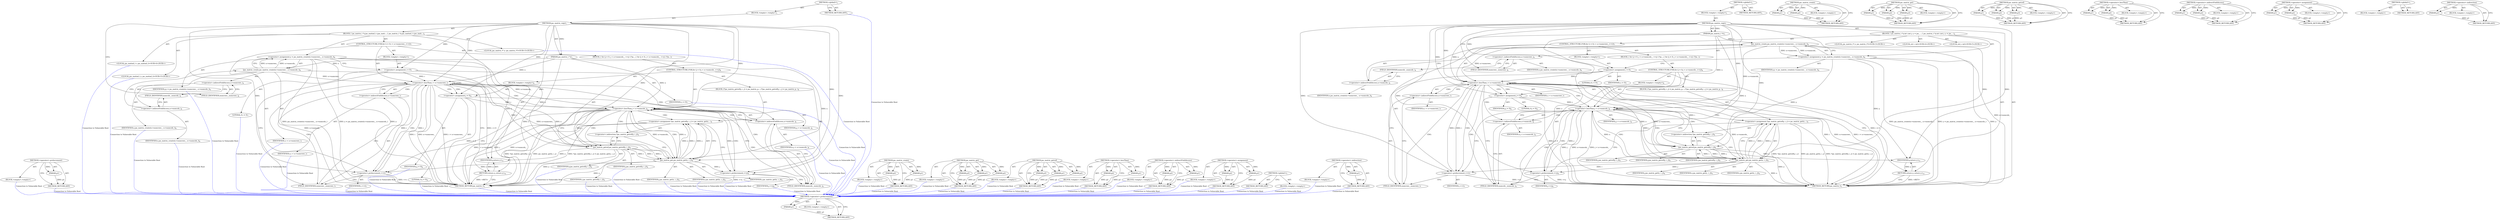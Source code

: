 digraph "&lt;operator&gt;.indirection" {
vulnerable_102 [label=<(METHOD,&lt;operator&gt;.preIncrement)>];
vulnerable_103 [label=<(PARAM,p1)>];
vulnerable_104 [label=<(BLOCK,&lt;empty&gt;,&lt;empty&gt;)>];
vulnerable_105 [label=<(METHOD_RETURN,ANY)>];
vulnerable_6 [label=<(METHOD,&lt;global&gt;)<SUB>1</SUB>>];
vulnerable_7 [label=<(BLOCK,&lt;empty&gt;,&lt;empty&gt;)<SUB>1</SUB>>];
vulnerable_8 [label=<(METHOD,jas_matrix_copy)<SUB>1</SUB>>];
vulnerable_9 [label=<(PARAM,jas_matrix_t *x)<SUB>1</SUB>>];
vulnerable_10 [label=<(BLOCK,{
 	jas_matrix_t *y;
	int i;
	int j;
 	y = jas_...,{
 	jas_matrix_t *y;
	int i;
	int j;
 	y = jas_...)<SUB>2</SUB>>];
vulnerable_11 [label="<(LOCAL,jas_matrix_t* y: jas_matrix_t*)<SUB>3</SUB>>"];
vulnerable_12 [label="<(LOCAL,int i: int)<SUB>4</SUB>>"];
vulnerable_13 [label="<(LOCAL,int j: int)<SUB>5</SUB>>"];
vulnerable_14 [label=<(&lt;operator&gt;.assignment,y = jas_matrix_create(x-&gt;numrows_, x-&gt;numcols_))<SUB>6</SUB>>];
vulnerable_15 [label=<(IDENTIFIER,y,y = jas_matrix_create(x-&gt;numrows_, x-&gt;numcols_))<SUB>6</SUB>>];
vulnerable_16 [label=<(jas_matrix_create,jas_matrix_create(x-&gt;numrows_, x-&gt;numcols_))<SUB>6</SUB>>];
vulnerable_17 [label=<(&lt;operator&gt;.indirectFieldAccess,x-&gt;numrows_)<SUB>6</SUB>>];
vulnerable_18 [label=<(IDENTIFIER,x,jas_matrix_create(x-&gt;numrows_, x-&gt;numcols_))<SUB>6</SUB>>];
vulnerable_19 [label=<(FIELD_IDENTIFIER,numrows_,numrows_)<SUB>6</SUB>>];
vulnerable_20 [label=<(&lt;operator&gt;.indirectFieldAccess,x-&gt;numcols_)<SUB>6</SUB>>];
vulnerable_21 [label=<(IDENTIFIER,x,jas_matrix_create(x-&gt;numrows_, x-&gt;numcols_))<SUB>6</SUB>>];
vulnerable_22 [label=<(FIELD_IDENTIFIER,numcols_,numcols_)<SUB>6</SUB>>];
vulnerable_23 [label=<(CONTROL_STRUCTURE,FOR,for (i = 0;i &lt; x-&gt;numrows_;++i))<SUB>7</SUB>>];
vulnerable_24 [label=<(BLOCK,&lt;empty&gt;,&lt;empty&gt;)<SUB>7</SUB>>];
vulnerable_25 [label=<(&lt;operator&gt;.assignment,i = 0)<SUB>7</SUB>>];
vulnerable_26 [label=<(IDENTIFIER,i,i = 0)<SUB>7</SUB>>];
vulnerable_27 [label=<(LITERAL,0,i = 0)<SUB>7</SUB>>];
vulnerable_28 [label=<(&lt;operator&gt;.lessThan,i &lt; x-&gt;numrows_)<SUB>7</SUB>>];
vulnerable_29 [label=<(IDENTIFIER,i,i &lt; x-&gt;numrows_)<SUB>7</SUB>>];
vulnerable_30 [label=<(&lt;operator&gt;.indirectFieldAccess,x-&gt;numrows_)<SUB>7</SUB>>];
vulnerable_31 [label=<(IDENTIFIER,x,i &lt; x-&gt;numrows_)<SUB>7</SUB>>];
vulnerable_32 [label=<(FIELD_IDENTIFIER,numrows_,numrows_)<SUB>7</SUB>>];
vulnerable_33 [label=<(&lt;operator&gt;.preIncrement,++i)<SUB>7</SUB>>];
vulnerable_34 [label=<(IDENTIFIER,i,++i)<SUB>7</SUB>>];
vulnerable_35 [label=<(BLOCK,{
 		for (j = 0; j &lt; x-&gt;numcols_; ++j) {
			*ja...,{
 		for (j = 0; j &lt; x-&gt;numcols_; ++j) {
			*ja...)<SUB>7</SUB>>];
vulnerable_36 [label=<(CONTROL_STRUCTURE,FOR,for (j = 0;j &lt; x-&gt;numcols_;++j))<SUB>8</SUB>>];
vulnerable_37 [label=<(BLOCK,&lt;empty&gt;,&lt;empty&gt;)<SUB>8</SUB>>];
vulnerable_38 [label=<(&lt;operator&gt;.assignment,j = 0)<SUB>8</SUB>>];
vulnerable_39 [label=<(IDENTIFIER,j,j = 0)<SUB>8</SUB>>];
vulnerable_40 [label=<(LITERAL,0,j = 0)<SUB>8</SUB>>];
vulnerable_41 [label=<(&lt;operator&gt;.lessThan,j &lt; x-&gt;numcols_)<SUB>8</SUB>>];
vulnerable_42 [label=<(IDENTIFIER,j,j &lt; x-&gt;numcols_)<SUB>8</SUB>>];
vulnerable_43 [label=<(&lt;operator&gt;.indirectFieldAccess,x-&gt;numcols_)<SUB>8</SUB>>];
vulnerable_44 [label=<(IDENTIFIER,x,j &lt; x-&gt;numcols_)<SUB>8</SUB>>];
vulnerable_45 [label=<(FIELD_IDENTIFIER,numcols_,numcols_)<SUB>8</SUB>>];
vulnerable_46 [label=<(&lt;operator&gt;.preIncrement,++j)<SUB>8</SUB>>];
vulnerable_47 [label=<(IDENTIFIER,j,++j)<SUB>8</SUB>>];
vulnerable_48 [label=<(BLOCK,{
			*jas_matrix_getref(y, i, j) = jas_matrix_g...,{
			*jas_matrix_getref(y, i, j) = jas_matrix_g...)<SUB>8</SUB>>];
vulnerable_49 [label=<(&lt;operator&gt;.assignment,*jas_matrix_getref(y, i, j) = jas_matrix_get(x,...)<SUB>9</SUB>>];
vulnerable_50 [label=<(&lt;operator&gt;.indirection,*jas_matrix_getref(y, i, j))<SUB>9</SUB>>];
vulnerable_51 [label=<(jas_matrix_getref,jas_matrix_getref(y, i, j))<SUB>9</SUB>>];
vulnerable_52 [label=<(IDENTIFIER,y,jas_matrix_getref(y, i, j))<SUB>9</SUB>>];
vulnerable_53 [label=<(IDENTIFIER,i,jas_matrix_getref(y, i, j))<SUB>9</SUB>>];
vulnerable_54 [label=<(IDENTIFIER,j,jas_matrix_getref(y, i, j))<SUB>9</SUB>>];
vulnerable_55 [label=<(jas_matrix_get,jas_matrix_get(x, i, j))<SUB>9</SUB>>];
vulnerable_56 [label=<(IDENTIFIER,x,jas_matrix_get(x, i, j))<SUB>9</SUB>>];
vulnerable_57 [label=<(IDENTIFIER,i,jas_matrix_get(x, i, j))<SUB>9</SUB>>];
vulnerable_58 [label=<(IDENTIFIER,j,jas_matrix_get(x, i, j))<SUB>9</SUB>>];
vulnerable_59 [label=<(RETURN,return y;,return y;)<SUB>12</SUB>>];
vulnerable_60 [label=<(IDENTIFIER,y,return y;)<SUB>12</SUB>>];
vulnerable_61 [label=<(METHOD_RETURN,jas_matrix_t)<SUB>1</SUB>>];
vulnerable_63 [label=<(METHOD_RETURN,ANY)<SUB>1</SUB>>];
vulnerable_87 [label=<(METHOD,jas_matrix_create)>];
vulnerable_88 [label=<(PARAM,p1)>];
vulnerable_89 [label=<(PARAM,p2)>];
vulnerable_90 [label=<(BLOCK,&lt;empty&gt;,&lt;empty&gt;)>];
vulnerable_91 [label=<(METHOD_RETURN,ANY)>];
vulnerable_116 [label=<(METHOD,jas_matrix_get)>];
vulnerable_117 [label=<(PARAM,p1)>];
vulnerable_118 [label=<(PARAM,p2)>];
vulnerable_119 [label=<(PARAM,p3)>];
vulnerable_120 [label=<(BLOCK,&lt;empty&gt;,&lt;empty&gt;)>];
vulnerable_121 [label=<(METHOD_RETURN,ANY)>];
vulnerable_110 [label=<(METHOD,jas_matrix_getref)>];
vulnerable_111 [label=<(PARAM,p1)>];
vulnerable_112 [label=<(PARAM,p2)>];
vulnerable_113 [label=<(PARAM,p3)>];
vulnerable_114 [label=<(BLOCK,&lt;empty&gt;,&lt;empty&gt;)>];
vulnerable_115 [label=<(METHOD_RETURN,ANY)>];
vulnerable_97 [label=<(METHOD,&lt;operator&gt;.lessThan)>];
vulnerable_98 [label=<(PARAM,p1)>];
vulnerable_99 [label=<(PARAM,p2)>];
vulnerable_100 [label=<(BLOCK,&lt;empty&gt;,&lt;empty&gt;)>];
vulnerable_101 [label=<(METHOD_RETURN,ANY)>];
vulnerable_92 [label=<(METHOD,&lt;operator&gt;.indirectFieldAccess)>];
vulnerable_93 [label=<(PARAM,p1)>];
vulnerable_94 [label=<(PARAM,p2)>];
vulnerable_95 [label=<(BLOCK,&lt;empty&gt;,&lt;empty&gt;)>];
vulnerable_96 [label=<(METHOD_RETURN,ANY)>];
vulnerable_82 [label=<(METHOD,&lt;operator&gt;.assignment)>];
vulnerable_83 [label=<(PARAM,p1)>];
vulnerable_84 [label=<(PARAM,p2)>];
vulnerable_85 [label=<(BLOCK,&lt;empty&gt;,&lt;empty&gt;)>];
vulnerable_86 [label=<(METHOD_RETURN,ANY)>];
vulnerable_76 [label=<(METHOD,&lt;global&gt;)<SUB>1</SUB>>];
vulnerable_77 [label=<(BLOCK,&lt;empty&gt;,&lt;empty&gt;)>];
vulnerable_78 [label=<(METHOD_RETURN,ANY)>];
vulnerable_106 [label=<(METHOD,&lt;operator&gt;.indirection)>];
vulnerable_107 [label=<(PARAM,p1)>];
vulnerable_108 [label=<(BLOCK,&lt;empty&gt;,&lt;empty&gt;)>];
vulnerable_109 [label=<(METHOD_RETURN,ANY)>];
fixed_104 [label=<(METHOD,&lt;operator&gt;.preIncrement)>];
fixed_105 [label=<(PARAM,p1)>];
fixed_106 [label=<(BLOCK,&lt;empty&gt;,&lt;empty&gt;)>];
fixed_107 [label=<(METHOD_RETURN,ANY)>];
fixed_6 [label=<(METHOD,&lt;global&gt;)<SUB>1</SUB>>];
fixed_7 [label=<(BLOCK,&lt;empty&gt;,&lt;empty&gt;)<SUB>1</SUB>>];
fixed_8 [label=<(METHOD,jas_matrix_copy)<SUB>1</SUB>>];
fixed_9 [label=<(PARAM,jas_matrix_t *x)<SUB>1</SUB>>];
fixed_10 [label=<(BLOCK,{
 	jas_matrix_t *y;
	jas_matind_t i;
	jas_mati...,{
 	jas_matrix_t *y;
	jas_matind_t i;
	jas_mati...)<SUB>2</SUB>>];
fixed_11 [label="<(LOCAL,jas_matrix_t* y: jas_matrix_t*)<SUB>3</SUB>>"];
fixed_12 [label="<(LOCAL,jas_matind_t i: jas_matind_t)<SUB>4</SUB>>"];
fixed_13 [label="<(LOCAL,jas_matind_t j: jas_matind_t)<SUB>5</SUB>>"];
fixed_14 [label=<(&lt;operator&gt;.assignment,y = jas_matrix_create(x-&gt;numrows_, x-&gt;numcols_))<SUB>6</SUB>>];
fixed_15 [label=<(IDENTIFIER,y,y = jas_matrix_create(x-&gt;numrows_, x-&gt;numcols_))<SUB>6</SUB>>];
fixed_16 [label=<(jas_matrix_create,jas_matrix_create(x-&gt;numrows_, x-&gt;numcols_))<SUB>6</SUB>>];
fixed_17 [label=<(&lt;operator&gt;.indirectFieldAccess,x-&gt;numrows_)<SUB>6</SUB>>];
fixed_18 [label=<(IDENTIFIER,x,jas_matrix_create(x-&gt;numrows_, x-&gt;numcols_))<SUB>6</SUB>>];
fixed_19 [label=<(FIELD_IDENTIFIER,numrows_,numrows_)<SUB>6</SUB>>];
fixed_20 [label=<(&lt;operator&gt;.indirectFieldAccess,x-&gt;numcols_)<SUB>6</SUB>>];
fixed_21 [label=<(IDENTIFIER,x,jas_matrix_create(x-&gt;numrows_, x-&gt;numcols_))<SUB>6</SUB>>];
fixed_22 [label=<(FIELD_IDENTIFIER,numcols_,numcols_)<SUB>6</SUB>>];
fixed_23 [label=<(CONTROL_STRUCTURE,FOR,for (i = 0;i &lt; x-&gt;numrows_;++i))<SUB>7</SUB>>];
fixed_24 [label=<(BLOCK,&lt;empty&gt;,&lt;empty&gt;)<SUB>7</SUB>>];
fixed_25 [label=<(&lt;operator&gt;.assignment,i = 0)<SUB>7</SUB>>];
fixed_26 [label=<(IDENTIFIER,i,i = 0)<SUB>7</SUB>>];
fixed_27 [label=<(LITERAL,0,i = 0)<SUB>7</SUB>>];
fixed_28 [label=<(&lt;operator&gt;.lessThan,i &lt; x-&gt;numrows_)<SUB>7</SUB>>];
fixed_29 [label=<(IDENTIFIER,i,i &lt; x-&gt;numrows_)<SUB>7</SUB>>];
fixed_30 [label=<(&lt;operator&gt;.indirectFieldAccess,x-&gt;numrows_)<SUB>7</SUB>>];
fixed_31 [label=<(IDENTIFIER,x,i &lt; x-&gt;numrows_)<SUB>7</SUB>>];
fixed_32 [label=<(FIELD_IDENTIFIER,numrows_,numrows_)<SUB>7</SUB>>];
fixed_33 [label=<(&lt;operator&gt;.preIncrement,++i)<SUB>7</SUB>>];
fixed_34 [label=<(IDENTIFIER,i,++i)<SUB>7</SUB>>];
fixed_35 [label=<(BLOCK,{
 		for (j = 0; j &lt; x-&gt;numcols_; ++j) {
			*ja...,{
 		for (j = 0; j &lt; x-&gt;numcols_; ++j) {
			*ja...)<SUB>7</SUB>>];
fixed_36 [label=<(CONTROL_STRUCTURE,FOR,for (j = 0;j &lt; x-&gt;numcols_;++j))<SUB>8</SUB>>];
fixed_37 [label=<(BLOCK,&lt;empty&gt;,&lt;empty&gt;)<SUB>8</SUB>>];
fixed_38 [label=<(&lt;operator&gt;.assignment,j = 0)<SUB>8</SUB>>];
fixed_39 [label=<(IDENTIFIER,j,j = 0)<SUB>8</SUB>>];
fixed_40 [label=<(LITERAL,0,j = 0)<SUB>8</SUB>>];
fixed_41 [label=<(&lt;operator&gt;.lessThan,j &lt; x-&gt;numcols_)<SUB>8</SUB>>];
fixed_42 [label=<(IDENTIFIER,j,j &lt; x-&gt;numcols_)<SUB>8</SUB>>];
fixed_43 [label=<(&lt;operator&gt;.indirectFieldAccess,x-&gt;numcols_)<SUB>8</SUB>>];
fixed_44 [label=<(IDENTIFIER,x,j &lt; x-&gt;numcols_)<SUB>8</SUB>>];
fixed_45 [label=<(FIELD_IDENTIFIER,numcols_,numcols_)<SUB>8</SUB>>];
fixed_46 [label=<(&lt;operator&gt;.preIncrement,++j)<SUB>8</SUB>>];
fixed_47 [label=<(IDENTIFIER,j,++j)<SUB>8</SUB>>];
fixed_48 [label=<(BLOCK,{
			*jas_matrix_getref(y, i, j) = jas_matrix_g...,{
			*jas_matrix_getref(y, i, j) = jas_matrix_g...)<SUB>8</SUB>>];
fixed_49 [label=<(&lt;operator&gt;.assignment,*jas_matrix_getref(y, i, j) = jas_matrix_get(x,...)<SUB>9</SUB>>];
fixed_50 [label=<(&lt;operator&gt;.indirection,*jas_matrix_getref(y, i, j))<SUB>9</SUB>>];
fixed_51 [label=<(jas_matrix_getref,jas_matrix_getref(y, i, j))<SUB>9</SUB>>];
fixed_52 [label=<(IDENTIFIER,y,jas_matrix_getref(y, i, j))<SUB>9</SUB>>];
fixed_53 [label=<(IDENTIFIER,i,jas_matrix_getref(y, i, j))<SUB>9</SUB>>];
fixed_54 [label=<(IDENTIFIER,j,jas_matrix_getref(y, i, j))<SUB>9</SUB>>];
fixed_55 [label=<(jas_matrix_get,jas_matrix_get(x, i, j))<SUB>9</SUB>>];
fixed_56 [label=<(IDENTIFIER,x,jas_matrix_get(x, i, j))<SUB>9</SUB>>];
fixed_57 [label=<(IDENTIFIER,i,jas_matrix_get(x, i, j))<SUB>9</SUB>>];
fixed_58 [label=<(IDENTIFIER,j,jas_matrix_get(x, i, j))<SUB>9</SUB>>];
fixed_59 [label=<(RETURN,return y;,return y;)<SUB>12</SUB>>];
fixed_60 [label=<(IDENTIFIER,y,return y;)<SUB>12</SUB>>];
fixed_61 [label=<(METHOD_RETURN,jas_matrix_t)<SUB>1</SUB>>];
fixed_63 [label=<(METHOD_RETURN,ANY)<SUB>1</SUB>>];
fixed_89 [label=<(METHOD,jas_matrix_create)>];
fixed_90 [label=<(PARAM,p1)>];
fixed_91 [label=<(PARAM,p2)>];
fixed_92 [label=<(BLOCK,&lt;empty&gt;,&lt;empty&gt;)>];
fixed_93 [label=<(METHOD_RETURN,ANY)>];
fixed_118 [label=<(METHOD,jas_matrix_get)>];
fixed_119 [label=<(PARAM,p1)>];
fixed_120 [label=<(PARAM,p2)>];
fixed_121 [label=<(PARAM,p3)>];
fixed_122 [label=<(BLOCK,&lt;empty&gt;,&lt;empty&gt;)>];
fixed_123 [label=<(METHOD_RETURN,ANY)>];
fixed_112 [label=<(METHOD,jas_matrix_getref)>];
fixed_113 [label=<(PARAM,p1)>];
fixed_114 [label=<(PARAM,p2)>];
fixed_115 [label=<(PARAM,p3)>];
fixed_116 [label=<(BLOCK,&lt;empty&gt;,&lt;empty&gt;)>];
fixed_117 [label=<(METHOD_RETURN,ANY)>];
fixed_99 [label=<(METHOD,&lt;operator&gt;.lessThan)>];
fixed_100 [label=<(PARAM,p1)>];
fixed_101 [label=<(PARAM,p2)>];
fixed_102 [label=<(BLOCK,&lt;empty&gt;,&lt;empty&gt;)>];
fixed_103 [label=<(METHOD_RETURN,ANY)>];
fixed_94 [label=<(METHOD,&lt;operator&gt;.indirectFieldAccess)>];
fixed_95 [label=<(PARAM,p1)>];
fixed_96 [label=<(PARAM,p2)>];
fixed_97 [label=<(BLOCK,&lt;empty&gt;,&lt;empty&gt;)>];
fixed_98 [label=<(METHOD_RETURN,ANY)>];
fixed_84 [label=<(METHOD,&lt;operator&gt;.assignment)>];
fixed_85 [label=<(PARAM,p1)>];
fixed_86 [label=<(PARAM,p2)>];
fixed_87 [label=<(BLOCK,&lt;empty&gt;,&lt;empty&gt;)>];
fixed_88 [label=<(METHOD_RETURN,ANY)>];
fixed_78 [label=<(METHOD,&lt;global&gt;)<SUB>1</SUB>>];
fixed_79 [label=<(BLOCK,&lt;empty&gt;,&lt;empty&gt;)>];
fixed_80 [label=<(METHOD_RETURN,ANY)>];
fixed_108 [label=<(METHOD,&lt;operator&gt;.indirection)>];
fixed_109 [label=<(PARAM,p1)>];
fixed_110 [label=<(BLOCK,&lt;empty&gt;,&lt;empty&gt;)>];
fixed_111 [label=<(METHOD_RETURN,ANY)>];
vulnerable_102 -> vulnerable_103  [key=0, label="AST: "];
vulnerable_102 -> vulnerable_103  [key=1, label="DDG: "];
vulnerable_102 -> vulnerable_104  [key=0, label="AST: "];
vulnerable_102 -> vulnerable_105  [key=0, label="AST: "];
vulnerable_102 -> vulnerable_105  [key=1, label="CFG: "];
vulnerable_103 -> vulnerable_105  [key=0, label="DDG: p1"];
vulnerable_6 -> vulnerable_7  [key=0, label="AST: "];
vulnerable_6 -> vulnerable_63  [key=0, label="AST: "];
vulnerable_6 -> vulnerable_63  [key=1, label="CFG: "];
vulnerable_7 -> vulnerable_8  [key=0, label="AST: "];
vulnerable_8 -> vulnerable_9  [key=0, label="AST: "];
vulnerable_8 -> vulnerable_9  [key=1, label="DDG: "];
vulnerable_8 -> vulnerable_10  [key=0, label="AST: "];
vulnerable_8 -> vulnerable_61  [key=0, label="AST: "];
vulnerable_8 -> vulnerable_19  [key=0, label="CFG: "];
vulnerable_8 -> vulnerable_60  [key=0, label="DDG: "];
vulnerable_8 -> vulnerable_25  [key=0, label="DDG: "];
vulnerable_8 -> vulnerable_28  [key=0, label="DDG: "];
vulnerable_8 -> vulnerable_33  [key=0, label="DDG: "];
vulnerable_8 -> vulnerable_38  [key=0, label="DDG: "];
vulnerable_8 -> vulnerable_41  [key=0, label="DDG: "];
vulnerable_8 -> vulnerable_46  [key=0, label="DDG: "];
vulnerable_8 -> vulnerable_55  [key=0, label="DDG: "];
vulnerable_8 -> vulnerable_51  [key=0, label="DDG: "];
vulnerable_9 -> vulnerable_61  [key=0, label="DDG: x"];
vulnerable_9 -> vulnerable_16  [key=0, label="DDG: x"];
vulnerable_9 -> vulnerable_28  [key=0, label="DDG: x"];
vulnerable_9 -> vulnerable_41  [key=0, label="DDG: x"];
vulnerable_9 -> vulnerable_55  [key=0, label="DDG: x"];
vulnerable_10 -> vulnerable_11  [key=0, label="AST: "];
vulnerable_10 -> vulnerable_12  [key=0, label="AST: "];
vulnerable_10 -> vulnerable_13  [key=0, label="AST: "];
vulnerable_10 -> vulnerable_14  [key=0, label="AST: "];
vulnerable_10 -> vulnerable_23  [key=0, label="AST: "];
vulnerable_10 -> vulnerable_59  [key=0, label="AST: "];
vulnerable_14 -> vulnerable_15  [key=0, label="AST: "];
vulnerable_14 -> vulnerable_16  [key=0, label="AST: "];
vulnerable_14 -> vulnerable_25  [key=0, label="CFG: "];
vulnerable_14 -> vulnerable_61  [key=0, label="DDG: y"];
vulnerable_14 -> vulnerable_61  [key=1, label="DDG: jas_matrix_create(x-&gt;numrows_, x-&gt;numcols_)"];
vulnerable_14 -> vulnerable_61  [key=2, label="DDG: y = jas_matrix_create(x-&gt;numrows_, x-&gt;numcols_)"];
vulnerable_14 -> vulnerable_60  [key=0, label="DDG: y"];
vulnerable_14 -> vulnerable_51  [key=0, label="DDG: y"];
vulnerable_16 -> vulnerable_17  [key=0, label="AST: "];
vulnerable_16 -> vulnerable_20  [key=0, label="AST: "];
vulnerable_16 -> vulnerable_14  [key=0, label="CFG: "];
vulnerable_16 -> vulnerable_14  [key=1, label="DDG: x-&gt;numrows_"];
vulnerable_16 -> vulnerable_14  [key=2, label="DDG: x-&gt;numcols_"];
vulnerable_16 -> vulnerable_61  [key=0, label="DDG: x-&gt;numcols_"];
vulnerable_16 -> vulnerable_28  [key=0, label="DDG: x-&gt;numrows_"];
vulnerable_16 -> vulnerable_41  [key=0, label="DDG: x-&gt;numcols_"];
vulnerable_17 -> vulnerable_18  [key=0, label="AST: "];
vulnerable_17 -> vulnerable_19  [key=0, label="AST: "];
vulnerable_17 -> vulnerable_22  [key=0, label="CFG: "];
vulnerable_19 -> vulnerable_17  [key=0, label="CFG: "];
vulnerable_20 -> vulnerable_21  [key=0, label="AST: "];
vulnerable_20 -> vulnerable_22  [key=0, label="AST: "];
vulnerable_20 -> vulnerable_16  [key=0, label="CFG: "];
vulnerable_22 -> vulnerable_20  [key=0, label="CFG: "];
vulnerable_23 -> vulnerable_24  [key=0, label="AST: "];
vulnerable_23 -> vulnerable_28  [key=0, label="AST: "];
vulnerable_23 -> vulnerable_33  [key=0, label="AST: "];
vulnerable_23 -> vulnerable_35  [key=0, label="AST: "];
vulnerable_24 -> vulnerable_25  [key=0, label="AST: "];
vulnerable_25 -> vulnerable_26  [key=0, label="AST: "];
vulnerable_25 -> vulnerable_27  [key=0, label="AST: "];
vulnerable_25 -> vulnerable_32  [key=0, label="CFG: "];
vulnerable_25 -> vulnerable_61  [key=0, label="DDG: i = 0"];
vulnerable_25 -> vulnerable_28  [key=0, label="DDG: i"];
vulnerable_28 -> vulnerable_29  [key=0, label="AST: "];
vulnerable_28 -> vulnerable_30  [key=0, label="AST: "];
vulnerable_28 -> vulnerable_30  [key=1, label="CDG: "];
vulnerable_28 -> vulnerable_38  [key=0, label="CFG: "];
vulnerable_28 -> vulnerable_38  [key=1, label="CDG: "];
vulnerable_28 -> vulnerable_59  [key=0, label="CFG: "];
vulnerable_28 -> vulnerable_61  [key=0, label="DDG: i"];
vulnerable_28 -> vulnerable_61  [key=1, label="DDG: x-&gt;numrows_"];
vulnerable_28 -> vulnerable_61  [key=2, label="DDG: i &lt; x-&gt;numrows_"];
vulnerable_28 -> vulnerable_33  [key=0, label="DDG: i"];
vulnerable_28 -> vulnerable_33  [key=1, label="CDG: "];
vulnerable_28 -> vulnerable_55  [key=0, label="DDG: x-&gt;numrows_"];
vulnerable_28 -> vulnerable_51  [key=0, label="DDG: i"];
vulnerable_28 -> vulnerable_32  [key=0, label="CDG: "];
vulnerable_28 -> vulnerable_28  [key=0, label="CDG: "];
vulnerable_28 -> vulnerable_41  [key=0, label="CDG: "];
vulnerable_28 -> vulnerable_45  [key=0, label="CDG: "];
vulnerable_28 -> vulnerable_43  [key=0, label="CDG: "];
vulnerable_30 -> vulnerable_31  [key=0, label="AST: "];
vulnerable_30 -> vulnerable_32  [key=0, label="AST: "];
vulnerable_30 -> vulnerable_28  [key=0, label="CFG: "];
vulnerable_32 -> vulnerable_30  [key=0, label="CFG: "];
vulnerable_33 -> vulnerable_34  [key=0, label="AST: "];
vulnerable_33 -> vulnerable_32  [key=0, label="CFG: "];
vulnerable_33 -> vulnerable_61  [key=0, label="DDG: ++i"];
vulnerable_33 -> vulnerable_28  [key=0, label="DDG: i"];
vulnerable_35 -> vulnerable_36  [key=0, label="AST: "];
vulnerable_36 -> vulnerable_37  [key=0, label="AST: "];
vulnerable_36 -> vulnerable_41  [key=0, label="AST: "];
vulnerable_36 -> vulnerable_46  [key=0, label="AST: "];
vulnerable_36 -> vulnerable_48  [key=0, label="AST: "];
vulnerable_37 -> vulnerable_38  [key=0, label="AST: "];
vulnerable_38 -> vulnerable_39  [key=0, label="AST: "];
vulnerable_38 -> vulnerable_40  [key=0, label="AST: "];
vulnerable_38 -> vulnerable_45  [key=0, label="CFG: "];
vulnerable_38 -> vulnerable_61  [key=0, label="DDG: j = 0"];
vulnerable_38 -> vulnerable_41  [key=0, label="DDG: j"];
vulnerable_41 -> vulnerable_42  [key=0, label="AST: "];
vulnerable_41 -> vulnerable_43  [key=0, label="AST: "];
vulnerable_41 -> vulnerable_43  [key=1, label="CDG: "];
vulnerable_41 -> vulnerable_51  [key=0, label="CFG: "];
vulnerable_41 -> vulnerable_51  [key=1, label="DDG: j"];
vulnerable_41 -> vulnerable_51  [key=2, label="CDG: "];
vulnerable_41 -> vulnerable_33  [key=0, label="CFG: "];
vulnerable_41 -> vulnerable_61  [key=0, label="DDG: j"];
vulnerable_41 -> vulnerable_61  [key=1, label="DDG: x-&gt;numcols_"];
vulnerable_41 -> vulnerable_61  [key=2, label="DDG: j &lt; x-&gt;numcols_"];
vulnerable_41 -> vulnerable_55  [key=0, label="DDG: x-&gt;numcols_"];
vulnerable_41 -> vulnerable_55  [key=1, label="CDG: "];
vulnerable_41 -> vulnerable_49  [key=0, label="CDG: "];
vulnerable_41 -> vulnerable_46  [key=0, label="CDG: "];
vulnerable_41 -> vulnerable_41  [key=0, label="CDG: "];
vulnerable_41 -> vulnerable_45  [key=0, label="CDG: "];
vulnerable_41 -> vulnerable_50  [key=0, label="CDG: "];
vulnerable_43 -> vulnerable_44  [key=0, label="AST: "];
vulnerable_43 -> vulnerable_45  [key=0, label="AST: "];
vulnerable_43 -> vulnerable_41  [key=0, label="CFG: "];
vulnerable_45 -> vulnerable_43  [key=0, label="CFG: "];
vulnerable_46 -> vulnerable_47  [key=0, label="AST: "];
vulnerable_46 -> vulnerable_45  [key=0, label="CFG: "];
vulnerable_46 -> vulnerable_61  [key=0, label="DDG: ++j"];
vulnerable_46 -> vulnerable_41  [key=0, label="DDG: j"];
vulnerable_48 -> vulnerable_49  [key=0, label="AST: "];
vulnerable_49 -> vulnerable_50  [key=0, label="AST: "];
vulnerable_49 -> vulnerable_55  [key=0, label="AST: "];
vulnerable_49 -> vulnerable_46  [key=0, label="CFG: "];
vulnerable_49 -> vulnerable_61  [key=0, label="DDG: *jas_matrix_getref(y, i, j)"];
vulnerable_49 -> vulnerable_61  [key=1, label="DDG: jas_matrix_get(x, i, j)"];
vulnerable_49 -> vulnerable_61  [key=2, label="DDG: *jas_matrix_getref(y, i, j) = jas_matrix_get(x, i, j)"];
vulnerable_50 -> vulnerable_51  [key=0, label="AST: "];
vulnerable_50 -> vulnerable_55  [key=0, label="CFG: "];
vulnerable_51 -> vulnerable_52  [key=0, label="AST: "];
vulnerable_51 -> vulnerable_53  [key=0, label="AST: "];
vulnerable_51 -> vulnerable_54  [key=0, label="AST: "];
vulnerable_51 -> vulnerable_50  [key=0, label="CFG: "];
vulnerable_51 -> vulnerable_61  [key=0, label="DDG: y"];
vulnerable_51 -> vulnerable_60  [key=0, label="DDG: y"];
vulnerable_51 -> vulnerable_55  [key=0, label="DDG: i"];
vulnerable_51 -> vulnerable_55  [key=1, label="DDG: j"];
vulnerable_55 -> vulnerable_56  [key=0, label="AST: "];
vulnerable_55 -> vulnerable_57  [key=0, label="AST: "];
vulnerable_55 -> vulnerable_58  [key=0, label="AST: "];
vulnerable_55 -> vulnerable_49  [key=0, label="CFG: "];
vulnerable_55 -> vulnerable_49  [key=1, label="DDG: x"];
vulnerable_55 -> vulnerable_49  [key=2, label="DDG: i"];
vulnerable_55 -> vulnerable_49  [key=3, label="DDG: j"];
vulnerable_55 -> vulnerable_61  [key=0, label="DDG: x"];
vulnerable_55 -> vulnerable_28  [key=0, label="DDG: x"];
vulnerable_55 -> vulnerable_33  [key=0, label="DDG: i"];
vulnerable_55 -> vulnerable_41  [key=0, label="DDG: x"];
vulnerable_55 -> vulnerable_46  [key=0, label="DDG: j"];
vulnerable_55 -> vulnerable_51  [key=0, label="DDG: i"];
vulnerable_59 -> vulnerable_60  [key=0, label="AST: "];
vulnerable_59 -> vulnerable_61  [key=0, label="CFG: "];
vulnerable_59 -> vulnerable_61  [key=1, label="DDG: &lt;RET&gt;"];
vulnerable_60 -> vulnerable_59  [key=0, label="DDG: y"];
vulnerable_87 -> vulnerable_88  [key=0, label="AST: "];
vulnerable_87 -> vulnerable_88  [key=1, label="DDG: "];
vulnerable_87 -> vulnerable_90  [key=0, label="AST: "];
vulnerable_87 -> vulnerable_89  [key=0, label="AST: "];
vulnerable_87 -> vulnerable_89  [key=1, label="DDG: "];
vulnerable_87 -> vulnerable_91  [key=0, label="AST: "];
vulnerable_87 -> vulnerable_91  [key=1, label="CFG: "];
vulnerable_88 -> vulnerable_91  [key=0, label="DDG: p1"];
vulnerable_89 -> vulnerable_91  [key=0, label="DDG: p2"];
vulnerable_116 -> vulnerable_117  [key=0, label="AST: "];
vulnerable_116 -> vulnerable_117  [key=1, label="DDG: "];
vulnerable_116 -> vulnerable_120  [key=0, label="AST: "];
vulnerable_116 -> vulnerable_118  [key=0, label="AST: "];
vulnerable_116 -> vulnerable_118  [key=1, label="DDG: "];
vulnerable_116 -> vulnerable_121  [key=0, label="AST: "];
vulnerable_116 -> vulnerable_121  [key=1, label="CFG: "];
vulnerable_116 -> vulnerable_119  [key=0, label="AST: "];
vulnerable_116 -> vulnerable_119  [key=1, label="DDG: "];
vulnerable_117 -> vulnerable_121  [key=0, label="DDG: p1"];
vulnerable_118 -> vulnerable_121  [key=0, label="DDG: p2"];
vulnerable_119 -> vulnerable_121  [key=0, label="DDG: p3"];
vulnerable_110 -> vulnerable_111  [key=0, label="AST: "];
vulnerable_110 -> vulnerable_111  [key=1, label="DDG: "];
vulnerable_110 -> vulnerable_114  [key=0, label="AST: "];
vulnerable_110 -> vulnerable_112  [key=0, label="AST: "];
vulnerable_110 -> vulnerable_112  [key=1, label="DDG: "];
vulnerable_110 -> vulnerable_115  [key=0, label="AST: "];
vulnerable_110 -> vulnerable_115  [key=1, label="CFG: "];
vulnerable_110 -> vulnerable_113  [key=0, label="AST: "];
vulnerable_110 -> vulnerable_113  [key=1, label="DDG: "];
vulnerable_111 -> vulnerable_115  [key=0, label="DDG: p1"];
vulnerable_112 -> vulnerable_115  [key=0, label="DDG: p2"];
vulnerable_113 -> vulnerable_115  [key=0, label="DDG: p3"];
vulnerable_97 -> vulnerable_98  [key=0, label="AST: "];
vulnerable_97 -> vulnerable_98  [key=1, label="DDG: "];
vulnerable_97 -> vulnerable_100  [key=0, label="AST: "];
vulnerable_97 -> vulnerable_99  [key=0, label="AST: "];
vulnerable_97 -> vulnerable_99  [key=1, label="DDG: "];
vulnerable_97 -> vulnerable_101  [key=0, label="AST: "];
vulnerable_97 -> vulnerable_101  [key=1, label="CFG: "];
vulnerable_98 -> vulnerable_101  [key=0, label="DDG: p1"];
vulnerable_99 -> vulnerable_101  [key=0, label="DDG: p2"];
vulnerable_92 -> vulnerable_93  [key=0, label="AST: "];
vulnerable_92 -> vulnerable_93  [key=1, label="DDG: "];
vulnerable_92 -> vulnerable_95  [key=0, label="AST: "];
vulnerable_92 -> vulnerable_94  [key=0, label="AST: "];
vulnerable_92 -> vulnerable_94  [key=1, label="DDG: "];
vulnerable_92 -> vulnerable_96  [key=0, label="AST: "];
vulnerable_92 -> vulnerable_96  [key=1, label="CFG: "];
vulnerable_93 -> vulnerable_96  [key=0, label="DDG: p1"];
vulnerable_94 -> vulnerable_96  [key=0, label="DDG: p2"];
vulnerable_82 -> vulnerable_83  [key=0, label="AST: "];
vulnerable_82 -> vulnerable_83  [key=1, label="DDG: "];
vulnerable_82 -> vulnerable_85  [key=0, label="AST: "];
vulnerable_82 -> vulnerable_84  [key=0, label="AST: "];
vulnerable_82 -> vulnerable_84  [key=1, label="DDG: "];
vulnerable_82 -> vulnerable_86  [key=0, label="AST: "];
vulnerable_82 -> vulnerable_86  [key=1, label="CFG: "];
vulnerable_83 -> vulnerable_86  [key=0, label="DDG: p1"];
vulnerable_84 -> vulnerable_86  [key=0, label="DDG: p2"];
vulnerable_76 -> vulnerable_77  [key=0, label="AST: "];
vulnerable_76 -> vulnerable_78  [key=0, label="AST: "];
vulnerable_76 -> vulnerable_78  [key=1, label="CFG: "];
vulnerable_106 -> vulnerable_107  [key=0, label="AST: "];
vulnerable_106 -> vulnerable_107  [key=1, label="DDG: "];
vulnerable_106 -> vulnerable_108  [key=0, label="AST: "];
vulnerable_106 -> vulnerable_109  [key=0, label="AST: "];
vulnerable_106 -> vulnerable_109  [key=1, label="CFG: "];
vulnerable_107 -> vulnerable_109  [key=0, label="DDG: p1"];
fixed_104 -> fixed_105  [key=0, label="AST: "];
fixed_104 -> fixed_105  [key=1, label="DDG: "];
fixed_104 -> fixed_106  [key=0, label="AST: "];
fixed_104 -> fixed_107  [key=0, label="AST: "];
fixed_104 -> fixed_107  [key=1, label="CFG: "];
fixed_105 -> fixed_107  [key=0, label="DDG: p1"];
fixed_106 -> vulnerable_102  [color=blue, key=0, label="Connection to Vulnerable Root", penwidth="2.0", style=dashed];
fixed_107 -> vulnerable_102  [color=blue, key=0, label="Connection to Vulnerable Root", penwidth="2.0", style=dashed];
fixed_6 -> fixed_7  [key=0, label="AST: "];
fixed_6 -> fixed_63  [key=0, label="AST: "];
fixed_6 -> fixed_63  [key=1, label="CFG: "];
fixed_7 -> fixed_8  [key=0, label="AST: "];
fixed_8 -> fixed_9  [key=0, label="AST: "];
fixed_8 -> fixed_9  [key=1, label="DDG: "];
fixed_8 -> fixed_10  [key=0, label="AST: "];
fixed_8 -> fixed_61  [key=0, label="AST: "];
fixed_8 -> fixed_19  [key=0, label="CFG: "];
fixed_8 -> fixed_60  [key=0, label="DDG: "];
fixed_8 -> fixed_25  [key=0, label="DDG: "];
fixed_8 -> fixed_28  [key=0, label="DDG: "];
fixed_8 -> fixed_33  [key=0, label="DDG: "];
fixed_8 -> fixed_38  [key=0, label="DDG: "];
fixed_8 -> fixed_41  [key=0, label="DDG: "];
fixed_8 -> fixed_46  [key=0, label="DDG: "];
fixed_8 -> fixed_55  [key=0, label="DDG: "];
fixed_8 -> fixed_51  [key=0, label="DDG: "];
fixed_9 -> fixed_61  [key=0, label="DDG: x"];
fixed_9 -> fixed_16  [key=0, label="DDG: x"];
fixed_9 -> fixed_28  [key=0, label="DDG: x"];
fixed_9 -> fixed_41  [key=0, label="DDG: x"];
fixed_9 -> fixed_55  [key=0, label="DDG: x"];
fixed_10 -> fixed_11  [key=0, label="AST: "];
fixed_10 -> fixed_12  [key=0, label="AST: "];
fixed_10 -> fixed_13  [key=0, label="AST: "];
fixed_10 -> fixed_14  [key=0, label="AST: "];
fixed_10 -> fixed_23  [key=0, label="AST: "];
fixed_10 -> fixed_59  [key=0, label="AST: "];
fixed_11 -> vulnerable_102  [color=blue, key=0, label="Connection to Vulnerable Root", penwidth="2.0", style=dashed];
fixed_12 -> vulnerable_102  [color=blue, key=0, label="Connection to Vulnerable Root", penwidth="2.0", style=dashed];
fixed_13 -> vulnerable_102  [color=blue, key=0, label="Connection to Vulnerable Root", penwidth="2.0", style=dashed];
fixed_14 -> fixed_15  [key=0, label="AST: "];
fixed_14 -> fixed_16  [key=0, label="AST: "];
fixed_14 -> fixed_25  [key=0, label="CFG: "];
fixed_14 -> fixed_61  [key=0, label="DDG: y"];
fixed_14 -> fixed_61  [key=1, label="DDG: jas_matrix_create(x-&gt;numrows_, x-&gt;numcols_)"];
fixed_14 -> fixed_61  [key=2, label="DDG: y = jas_matrix_create(x-&gt;numrows_, x-&gt;numcols_)"];
fixed_14 -> fixed_60  [key=0, label="DDG: y"];
fixed_14 -> fixed_51  [key=0, label="DDG: y"];
fixed_15 -> vulnerable_102  [color=blue, key=0, label="Connection to Vulnerable Root", penwidth="2.0", style=dashed];
fixed_16 -> fixed_17  [key=0, label="AST: "];
fixed_16 -> fixed_20  [key=0, label="AST: "];
fixed_16 -> fixed_14  [key=0, label="CFG: "];
fixed_16 -> fixed_14  [key=1, label="DDG: x-&gt;numrows_"];
fixed_16 -> fixed_14  [key=2, label="DDG: x-&gt;numcols_"];
fixed_16 -> fixed_61  [key=0, label="DDG: x-&gt;numcols_"];
fixed_16 -> fixed_28  [key=0, label="DDG: x-&gt;numrows_"];
fixed_16 -> fixed_41  [key=0, label="DDG: x-&gt;numcols_"];
fixed_17 -> fixed_18  [key=0, label="AST: "];
fixed_17 -> fixed_19  [key=0, label="AST: "];
fixed_17 -> fixed_22  [key=0, label="CFG: "];
fixed_18 -> vulnerable_102  [color=blue, key=0, label="Connection to Vulnerable Root", penwidth="2.0", style=dashed];
fixed_19 -> fixed_17  [key=0, label="CFG: "];
fixed_20 -> fixed_21  [key=0, label="AST: "];
fixed_20 -> fixed_22  [key=0, label="AST: "];
fixed_20 -> fixed_16  [key=0, label="CFG: "];
fixed_21 -> vulnerable_102  [color=blue, key=0, label="Connection to Vulnerable Root", penwidth="2.0", style=dashed];
fixed_22 -> fixed_20  [key=0, label="CFG: "];
fixed_23 -> fixed_24  [key=0, label="AST: "];
fixed_23 -> fixed_28  [key=0, label="AST: "];
fixed_23 -> fixed_33  [key=0, label="AST: "];
fixed_23 -> fixed_35  [key=0, label="AST: "];
fixed_24 -> fixed_25  [key=0, label="AST: "];
fixed_25 -> fixed_26  [key=0, label="AST: "];
fixed_25 -> fixed_27  [key=0, label="AST: "];
fixed_25 -> fixed_32  [key=0, label="CFG: "];
fixed_25 -> fixed_61  [key=0, label="DDG: i = 0"];
fixed_25 -> fixed_28  [key=0, label="DDG: i"];
fixed_26 -> vulnerable_102  [color=blue, key=0, label="Connection to Vulnerable Root", penwidth="2.0", style=dashed];
fixed_27 -> vulnerable_102  [color=blue, key=0, label="Connection to Vulnerable Root", penwidth="2.0", style=dashed];
fixed_28 -> fixed_29  [key=0, label="AST: "];
fixed_28 -> fixed_30  [key=0, label="AST: "];
fixed_28 -> fixed_30  [key=1, label="CDG: "];
fixed_28 -> fixed_38  [key=0, label="CFG: "];
fixed_28 -> fixed_38  [key=1, label="CDG: "];
fixed_28 -> fixed_59  [key=0, label="CFG: "];
fixed_28 -> fixed_61  [key=0, label="DDG: i"];
fixed_28 -> fixed_61  [key=1, label="DDG: x-&gt;numrows_"];
fixed_28 -> fixed_61  [key=2, label="DDG: i &lt; x-&gt;numrows_"];
fixed_28 -> fixed_33  [key=0, label="DDG: i"];
fixed_28 -> fixed_33  [key=1, label="CDG: "];
fixed_28 -> fixed_55  [key=0, label="DDG: x-&gt;numrows_"];
fixed_28 -> fixed_51  [key=0, label="DDG: i"];
fixed_28 -> fixed_32  [key=0, label="CDG: "];
fixed_28 -> fixed_28  [key=0, label="CDG: "];
fixed_28 -> fixed_41  [key=0, label="CDG: "];
fixed_28 -> fixed_45  [key=0, label="CDG: "];
fixed_28 -> fixed_43  [key=0, label="CDG: "];
fixed_29 -> vulnerable_102  [color=blue, key=0, label="Connection to Vulnerable Root", penwidth="2.0", style=dashed];
fixed_30 -> fixed_31  [key=0, label="AST: "];
fixed_30 -> fixed_32  [key=0, label="AST: "];
fixed_30 -> fixed_28  [key=0, label="CFG: "];
fixed_31 -> vulnerable_102  [color=blue, key=0, label="Connection to Vulnerable Root", penwidth="2.0", style=dashed];
fixed_32 -> fixed_30  [key=0, label="CFG: "];
fixed_33 -> fixed_34  [key=0, label="AST: "];
fixed_33 -> fixed_32  [key=0, label="CFG: "];
fixed_33 -> fixed_61  [key=0, label="DDG: ++i"];
fixed_33 -> fixed_28  [key=0, label="DDG: i"];
fixed_34 -> vulnerable_102  [color=blue, key=0, label="Connection to Vulnerable Root", penwidth="2.0", style=dashed];
fixed_35 -> fixed_36  [key=0, label="AST: "];
fixed_36 -> fixed_37  [key=0, label="AST: "];
fixed_36 -> fixed_41  [key=0, label="AST: "];
fixed_36 -> fixed_46  [key=0, label="AST: "];
fixed_36 -> fixed_48  [key=0, label="AST: "];
fixed_37 -> fixed_38  [key=0, label="AST: "];
fixed_38 -> fixed_39  [key=0, label="AST: "];
fixed_38 -> fixed_40  [key=0, label="AST: "];
fixed_38 -> fixed_45  [key=0, label="CFG: "];
fixed_38 -> fixed_61  [key=0, label="DDG: j = 0"];
fixed_38 -> fixed_41  [key=0, label="DDG: j"];
fixed_39 -> vulnerable_102  [color=blue, key=0, label="Connection to Vulnerable Root", penwidth="2.0", style=dashed];
fixed_40 -> vulnerable_102  [color=blue, key=0, label="Connection to Vulnerable Root", penwidth="2.0", style=dashed];
fixed_41 -> fixed_42  [key=0, label="AST: "];
fixed_41 -> fixed_43  [key=0, label="AST: "];
fixed_41 -> fixed_43  [key=1, label="CDG: "];
fixed_41 -> fixed_51  [key=0, label="CFG: "];
fixed_41 -> fixed_51  [key=1, label="DDG: j"];
fixed_41 -> fixed_51  [key=2, label="CDG: "];
fixed_41 -> fixed_33  [key=0, label="CFG: "];
fixed_41 -> fixed_61  [key=0, label="DDG: j"];
fixed_41 -> fixed_61  [key=1, label="DDG: x-&gt;numcols_"];
fixed_41 -> fixed_61  [key=2, label="DDG: j &lt; x-&gt;numcols_"];
fixed_41 -> fixed_55  [key=0, label="DDG: x-&gt;numcols_"];
fixed_41 -> fixed_55  [key=1, label="CDG: "];
fixed_41 -> fixed_49  [key=0, label="CDG: "];
fixed_41 -> fixed_46  [key=0, label="CDG: "];
fixed_41 -> fixed_41  [key=0, label="CDG: "];
fixed_41 -> fixed_45  [key=0, label="CDG: "];
fixed_41 -> fixed_50  [key=0, label="CDG: "];
fixed_42 -> vulnerable_102  [color=blue, key=0, label="Connection to Vulnerable Root", penwidth="2.0", style=dashed];
fixed_43 -> fixed_44  [key=0, label="AST: "];
fixed_43 -> fixed_45  [key=0, label="AST: "];
fixed_43 -> fixed_41  [key=0, label="CFG: "];
fixed_44 -> vulnerable_102  [color=blue, key=0, label="Connection to Vulnerable Root", penwidth="2.0", style=dashed];
fixed_45 -> fixed_43  [key=0, label="CFG: "];
fixed_46 -> fixed_47  [key=0, label="AST: "];
fixed_46 -> fixed_45  [key=0, label="CFG: "];
fixed_46 -> fixed_61  [key=0, label="DDG: ++j"];
fixed_46 -> fixed_41  [key=0, label="DDG: j"];
fixed_47 -> vulnerable_102  [color=blue, key=0, label="Connection to Vulnerable Root", penwidth="2.0", style=dashed];
fixed_48 -> fixed_49  [key=0, label="AST: "];
fixed_49 -> fixed_50  [key=0, label="AST: "];
fixed_49 -> fixed_55  [key=0, label="AST: "];
fixed_49 -> fixed_46  [key=0, label="CFG: "];
fixed_49 -> fixed_61  [key=0, label="DDG: *jas_matrix_getref(y, i, j)"];
fixed_49 -> fixed_61  [key=1, label="DDG: jas_matrix_get(x, i, j)"];
fixed_49 -> fixed_61  [key=2, label="DDG: *jas_matrix_getref(y, i, j) = jas_matrix_get(x, i, j)"];
fixed_50 -> fixed_51  [key=0, label="AST: "];
fixed_50 -> fixed_55  [key=0, label="CFG: "];
fixed_51 -> fixed_52  [key=0, label="AST: "];
fixed_51 -> fixed_53  [key=0, label="AST: "];
fixed_51 -> fixed_54  [key=0, label="AST: "];
fixed_51 -> fixed_50  [key=0, label="CFG: "];
fixed_51 -> fixed_61  [key=0, label="DDG: y"];
fixed_51 -> fixed_60  [key=0, label="DDG: y"];
fixed_51 -> fixed_55  [key=0, label="DDG: i"];
fixed_51 -> fixed_55  [key=1, label="DDG: j"];
fixed_52 -> vulnerable_102  [color=blue, key=0, label="Connection to Vulnerable Root", penwidth="2.0", style=dashed];
fixed_53 -> vulnerable_102  [color=blue, key=0, label="Connection to Vulnerable Root", penwidth="2.0", style=dashed];
fixed_54 -> vulnerable_102  [color=blue, key=0, label="Connection to Vulnerable Root", penwidth="2.0", style=dashed];
fixed_55 -> fixed_56  [key=0, label="AST: "];
fixed_55 -> fixed_57  [key=0, label="AST: "];
fixed_55 -> fixed_58  [key=0, label="AST: "];
fixed_55 -> fixed_49  [key=0, label="CFG: "];
fixed_55 -> fixed_49  [key=1, label="DDG: x"];
fixed_55 -> fixed_49  [key=2, label="DDG: i"];
fixed_55 -> fixed_49  [key=3, label="DDG: j"];
fixed_55 -> fixed_61  [key=0, label="DDG: x"];
fixed_55 -> fixed_28  [key=0, label="DDG: x"];
fixed_55 -> fixed_33  [key=0, label="DDG: i"];
fixed_55 -> fixed_41  [key=0, label="DDG: x"];
fixed_55 -> fixed_46  [key=0, label="DDG: j"];
fixed_55 -> fixed_51  [key=0, label="DDG: i"];
fixed_56 -> vulnerable_102  [color=blue, key=0, label="Connection to Vulnerable Root", penwidth="2.0", style=dashed];
fixed_57 -> vulnerable_102  [color=blue, key=0, label="Connection to Vulnerable Root", penwidth="2.0", style=dashed];
fixed_58 -> vulnerable_102  [color=blue, key=0, label="Connection to Vulnerable Root", penwidth="2.0", style=dashed];
fixed_59 -> fixed_60  [key=0, label="AST: "];
fixed_59 -> fixed_61  [key=0, label="CFG: "];
fixed_59 -> fixed_61  [key=1, label="DDG: &lt;RET&gt;"];
fixed_60 -> fixed_59  [key=0, label="DDG: y"];
fixed_61 -> vulnerable_102  [color=blue, key=0, label="Connection to Vulnerable Root", penwidth="2.0", style=dashed];
fixed_63 -> vulnerable_102  [color=blue, key=0, label="Connection to Vulnerable Root", penwidth="2.0", style=dashed];
fixed_89 -> fixed_90  [key=0, label="AST: "];
fixed_89 -> fixed_90  [key=1, label="DDG: "];
fixed_89 -> fixed_92  [key=0, label="AST: "];
fixed_89 -> fixed_91  [key=0, label="AST: "];
fixed_89 -> fixed_91  [key=1, label="DDG: "];
fixed_89 -> fixed_93  [key=0, label="AST: "];
fixed_89 -> fixed_93  [key=1, label="CFG: "];
fixed_90 -> fixed_93  [key=0, label="DDG: p1"];
fixed_91 -> fixed_93  [key=0, label="DDG: p2"];
fixed_92 -> vulnerable_102  [color=blue, key=0, label="Connection to Vulnerable Root", penwidth="2.0", style=dashed];
fixed_93 -> vulnerable_102  [color=blue, key=0, label="Connection to Vulnerable Root", penwidth="2.0", style=dashed];
fixed_118 -> fixed_119  [key=0, label="AST: "];
fixed_118 -> fixed_119  [key=1, label="DDG: "];
fixed_118 -> fixed_122  [key=0, label="AST: "];
fixed_118 -> fixed_120  [key=0, label="AST: "];
fixed_118 -> fixed_120  [key=1, label="DDG: "];
fixed_118 -> fixed_123  [key=0, label="AST: "];
fixed_118 -> fixed_123  [key=1, label="CFG: "];
fixed_118 -> fixed_121  [key=0, label="AST: "];
fixed_118 -> fixed_121  [key=1, label="DDG: "];
fixed_119 -> fixed_123  [key=0, label="DDG: p1"];
fixed_120 -> fixed_123  [key=0, label="DDG: p2"];
fixed_121 -> fixed_123  [key=0, label="DDG: p3"];
fixed_122 -> vulnerable_102  [color=blue, key=0, label="Connection to Vulnerable Root", penwidth="2.0", style=dashed];
fixed_123 -> vulnerable_102  [color=blue, key=0, label="Connection to Vulnerable Root", penwidth="2.0", style=dashed];
fixed_112 -> fixed_113  [key=0, label="AST: "];
fixed_112 -> fixed_113  [key=1, label="DDG: "];
fixed_112 -> fixed_116  [key=0, label="AST: "];
fixed_112 -> fixed_114  [key=0, label="AST: "];
fixed_112 -> fixed_114  [key=1, label="DDG: "];
fixed_112 -> fixed_117  [key=0, label="AST: "];
fixed_112 -> fixed_117  [key=1, label="CFG: "];
fixed_112 -> fixed_115  [key=0, label="AST: "];
fixed_112 -> fixed_115  [key=1, label="DDG: "];
fixed_113 -> fixed_117  [key=0, label="DDG: p1"];
fixed_114 -> fixed_117  [key=0, label="DDG: p2"];
fixed_115 -> fixed_117  [key=0, label="DDG: p3"];
fixed_116 -> vulnerable_102  [color=blue, key=0, label="Connection to Vulnerable Root", penwidth="2.0", style=dashed];
fixed_117 -> vulnerable_102  [color=blue, key=0, label="Connection to Vulnerable Root", penwidth="2.0", style=dashed];
fixed_99 -> fixed_100  [key=0, label="AST: "];
fixed_99 -> fixed_100  [key=1, label="DDG: "];
fixed_99 -> fixed_102  [key=0, label="AST: "];
fixed_99 -> fixed_101  [key=0, label="AST: "];
fixed_99 -> fixed_101  [key=1, label="DDG: "];
fixed_99 -> fixed_103  [key=0, label="AST: "];
fixed_99 -> fixed_103  [key=1, label="CFG: "];
fixed_100 -> fixed_103  [key=0, label="DDG: p1"];
fixed_101 -> fixed_103  [key=0, label="DDG: p2"];
fixed_102 -> vulnerable_102  [color=blue, key=0, label="Connection to Vulnerable Root", penwidth="2.0", style=dashed];
fixed_103 -> vulnerable_102  [color=blue, key=0, label="Connection to Vulnerable Root", penwidth="2.0", style=dashed];
fixed_94 -> fixed_95  [key=0, label="AST: "];
fixed_94 -> fixed_95  [key=1, label="DDG: "];
fixed_94 -> fixed_97  [key=0, label="AST: "];
fixed_94 -> fixed_96  [key=0, label="AST: "];
fixed_94 -> fixed_96  [key=1, label="DDG: "];
fixed_94 -> fixed_98  [key=0, label="AST: "];
fixed_94 -> fixed_98  [key=1, label="CFG: "];
fixed_95 -> fixed_98  [key=0, label="DDG: p1"];
fixed_96 -> fixed_98  [key=0, label="DDG: p2"];
fixed_97 -> vulnerable_102  [color=blue, key=0, label="Connection to Vulnerable Root", penwidth="2.0", style=dashed];
fixed_98 -> vulnerable_102  [color=blue, key=0, label="Connection to Vulnerable Root", penwidth="2.0", style=dashed];
fixed_84 -> fixed_85  [key=0, label="AST: "];
fixed_84 -> fixed_85  [key=1, label="DDG: "];
fixed_84 -> fixed_87  [key=0, label="AST: "];
fixed_84 -> fixed_86  [key=0, label="AST: "];
fixed_84 -> fixed_86  [key=1, label="DDG: "];
fixed_84 -> fixed_88  [key=0, label="AST: "];
fixed_84 -> fixed_88  [key=1, label="CFG: "];
fixed_85 -> fixed_88  [key=0, label="DDG: p1"];
fixed_86 -> fixed_88  [key=0, label="DDG: p2"];
fixed_87 -> vulnerable_102  [color=blue, key=0, label="Connection to Vulnerable Root", penwidth="2.0", style=dashed];
fixed_88 -> vulnerable_102  [color=blue, key=0, label="Connection to Vulnerable Root", penwidth="2.0", style=dashed];
fixed_78 -> fixed_79  [key=0, label="AST: "];
fixed_78 -> fixed_80  [key=0, label="AST: "];
fixed_78 -> fixed_80  [key=1, label="CFG: "];
fixed_79 -> vulnerable_102  [color=blue, key=0, label="Connection to Vulnerable Root", penwidth="2.0", style=dashed];
fixed_80 -> vulnerable_102  [color=blue, key=0, label="Connection to Vulnerable Root", penwidth="2.0", style=dashed];
fixed_108 -> fixed_109  [key=0, label="AST: "];
fixed_108 -> fixed_109  [key=1, label="DDG: "];
fixed_108 -> fixed_110  [key=0, label="AST: "];
fixed_108 -> fixed_111  [key=0, label="AST: "];
fixed_108 -> fixed_111  [key=1, label="CFG: "];
fixed_109 -> fixed_111  [key=0, label="DDG: p1"];
fixed_110 -> vulnerable_102  [color=blue, key=0, label="Connection to Vulnerable Root", penwidth="2.0", style=dashed];
fixed_111 -> vulnerable_102  [color=blue, key=0, label="Connection to Vulnerable Root", penwidth="2.0", style=dashed];
}

